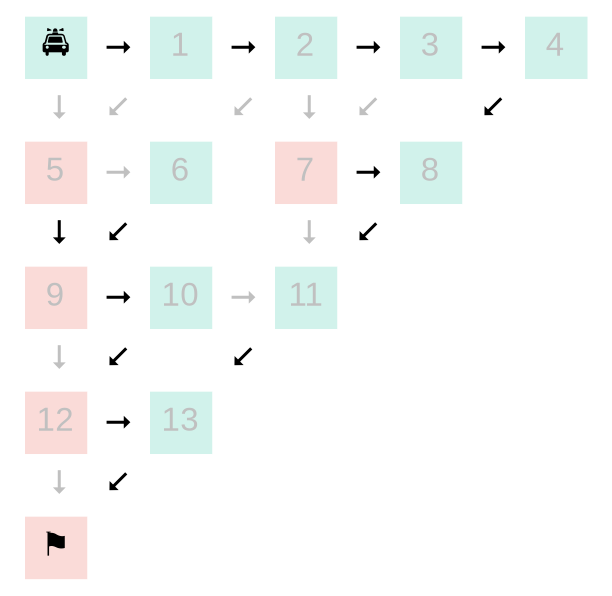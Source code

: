 digraph {
	node [shape=plaintext, fontsize=16, fontname=arial ]
	a[label=<<TABLE BORDER="0" CELLBORDER="0" CELLSPACING="0" COLOR="#ffffff">
	<TR>
		<TD width="30" height="30" fixedsize="true" BGCOLOR="#D1F2EB"><FONT COLOR="black">&#128660;</FONT></TD>
		<TD width="30" height="30" fixedsize="true" BGCOLOR="white">&#11106;</TD>
		<TD width="30" height="30" fixedsize="true" BGCOLOR="#D1F2EB"><FONT COLOR="gray">1</FONT></TD>
		<TD width="30" height="30" fixedsize="true" BGCOLOR="white">&#11106;</TD>
		<TD width="30" height="30" fixedsize="true" BGCOLOR="#D1F2EB"><FONT COLOR="gray">2</FONT></TD>
		<TD width="30" height="30" fixedsize="true" BGCOLOR="white">&#11106;</TD>
		<TD width="30" height="30" fixedsize="true" BGCOLOR="#D1F2EB"><FONT COLOR="gray">3</FONT></TD>
		<TD width="30" height="30" fixedsize="true" BGCOLOR="white">&#11106;</TD>
		<TD width="30" height="30" fixedsize="true" BGCOLOR="#D1F2EB"><FONT COLOR="gray">4</FONT></TD>
	</TR>
	<TR>
		<TD width="30" height="30" fixedsize="true" BGCOLOR="white"><FONT COLOR="gray"> &#11107;</FONT></TD>
		<TD width="30" height="30" fixedsize="true" BGCOLOR="white"><FONT COLOR="gray">&#11113;</FONT></TD>
		<TD width="30" height="30" fixedsize="true" BGCOLOR="white"></TD>
		<TD width="30" height="30" fixedsize="true" BGCOLOR="white"><FONT COLOR="gray">&#11113;</FONT></TD>
		<TD width="30" height="30" fixedsize="true" BGCOLOR="white"><FONT COLOR="gray"> &#11107;</FONT></TD>
		<TD width="30" height="30" fixedsize="true" BGCOLOR="white"><FONT COLOR="gray">&#11113;</FONT></TD>
		<TD width="30" height="30" fixedsize="true" BGCOLOR="white"></TD>
		<TD width="30" height="30" fixedsize="true" BGCOLOR="white">&#11113;</TD>
		<TD width="30" height="30" fixedsize="true" BGCOLOR="white"></TD>
	</TR>
	<TR>
		<TD width="30" height="30" fixedsize="true" BGCOLOR="#FADBD8"><FONT COLOR="gray">5</FONT></TD>
		<TD width="30" height="30" fixedsize="true" BGCOLOR="white"><FONT COLOR="gray">&#11106;</FONT></TD>
		<TD width="30" height="30" fixedsize="true" BGCOLOR="#D1F2EB"><FONT COLOR="gray">6</FONT></TD>
		<TD width="30" height="30" fixedsize="true" BGCOLOR="white"></TD>
		<TD width="30" height="30" fixedsize="true" BGCOLOR="#FADBD8"><FONT COLOR="gray">7</FONT></TD>
		<TD width="30" height="30" fixedsize="true" BGCOLOR="white">&#11106;</TD>
		<TD width="30" height="30" fixedsize="true" BGCOLOR="#D1F2EB"><FONT COLOR="gray">8</FONT></TD>
		<TD width="30" height="30" fixedsize="true" BGCOLOR="white"></TD>
		<TD width="30" height="30" fixedsize="true" BGCOLOR="white"></TD>
	</TR>
	<TR>
		<TD width="30" height="30" fixedsize="true" BGCOLOR="white"> &#11107;</TD>
		<TD width="30" height="30" fixedsize="true" BGCOLOR="white">&#11113;</TD>
		<TD width="30" height="30" fixedsize="true" BGCOLOR="white"></TD>
		<TD width="30" height="30" fixedsize="true" BGCOLOR="white"></TD>
		<TD width="30" height="30" fixedsize="true" BGCOLOR="white"><FONT COLOR="gray"> &#11107;</FONT></TD>
		<TD width="30" height="30" fixedsize="true" BGCOLOR="white">&#11113;</TD>
		<TD width="30" height="30" fixedsize="true" BGCOLOR="white"></TD>
		<TD width="30" height="30" fixedsize="true" BGCOLOR="white"></TD>
		<TD width="30" height="30" fixedsize="true" BGCOLOR="white"></TD>
	</TR>
	<TR>
		<TD width="30" height="30" fixedsize="true" BGCOLOR="#FADBD8"><FONT COLOR="gray">9</FONT></TD>
		<TD width="30" height="30" fixedsize="true" BGCOLOR="white">&#11106;</TD>
		<TD width="30" height="30" fixedsize="true" BGCOLOR="#D1F2EB"><FONT COLOR="gray">10</FONT></TD>
		<TD width="30" height="30" fixedsize="true" BGCOLOR="white"><FONT COLOR="gray">&#11106;</FONT></TD>
		<TD width="30" height="30" fixedsize="true" BGCOLOR="#D1F2EB"><FONT COLOR="gray">11</FONT></TD>
		<TD width="30" height="30" fixedsize="true" BGCOLOR="white"></TD>
		<TD width="30" height="30" fixedsize="true" BGCOLOR="white"></TD>
		<TD width="30" height="30" fixedsize="true" BGCOLOR="white"></TD>
		<TD width="30" height="30" fixedsize="true" BGCOLOR="white"></TD>
	</TR>
	<TR>
		<TD width="30" height="30" fixedsize="true" BGCOLOR="white"><FONT COLOR="gray"> &#11107;</FONT></TD>
		<TD width="30" height="30" fixedsize="true" BGCOLOR="white">&#11113;</TD>
		<TD width="30" height="30" fixedsize="true" BGCOLOR="white"></TD>
		<TD width="30" height="30" fixedsize="true" BGCOLOR="white">&#11113;</TD>
		<TD width="30" height="30" fixedsize="true" BGCOLOR="white"></TD>
		<TD width="30" height="30" fixedsize="true" BGCOLOR="white"></TD>
		<TD width="30" height="30" fixedsize="true" BGCOLOR="white"></TD>
		<TD width="30" height="30" fixedsize="true" BGCOLOR="white"></TD>
		<TD width="30" height="30" fixedsize="true" BGCOLOR="white"></TD>
	</TR>
	<TR>
		<TD width="30" height="30" fixedsize="true" BGCOLOR="#FADBD8"><FONT COLOR="gray">12</FONT></TD>
		<TD width="30" height="30" fixedsize="true" BGCOLOR="white">&#11106;</TD>
		<TD width="30" height="30" fixedsize="true" BGCOLOR="#D1F2EB"><FONT COLOR="gray">13</FONT></TD>
		<TD width="30" height="30" fixedsize="true" BGCOLOR="white"></TD>
		<TD width="30" height="30" fixedsize="true" BGCOLOR="white"></TD>
		<TD width="30" height="30" fixedsize="true" BGCOLOR="white"></TD>
		<TD width="30" height="30" fixedsize="true" BGCOLOR="white"></TD>
		<TD width="30" height="30" fixedsize="true" BGCOLOR="white"></TD>
		<TD width="30" height="30" fixedsize="true" BGCOLOR="white"></TD>
	</TR>
	<TR>
		<TD width="30" height="30" fixedsize="true" BGCOLOR="white"><FONT COLOR="gray"> &#11107;</FONT></TD>
		<TD width="30" height="30" fixedsize="true" BGCOLOR="white">&#11113;</TD>
		<TD width="30" height="30" fixedsize="true" BGCOLOR="white"></TD>
		<TD width="30" height="30" fixedsize="true" BGCOLOR="white"></TD>
		<TD width="30" height="30" fixedsize="true" BGCOLOR="white"></TD>
		<TD width="30" height="30" fixedsize="true" BGCOLOR="white"></TD>
		<TD width="30" height="30" fixedsize="true" BGCOLOR="white"></TD>
		<TD width="30" height="30" fixedsize="true" BGCOLOR="white"></TD>
		<TD width="30" height="30" fixedsize="true" BGCOLOR="white"></TD>
	</TR>
	<TR>
		<TD width="30" height="30" fixedsize="true" BGCOLOR="#FADBD8"><FONT COLOR="black">&#9873;</FONT></TD>
		<TD width="30" height="30" fixedsize="true" BGCOLOR="white"></TD>
		<TD width="30" height="30" fixedsize="true" BGCOLOR="white"></TD>
		<TD width="30" height="30" fixedsize="true" BGCOLOR="white"></TD>
		<TD width="30" height="30" fixedsize="true" BGCOLOR="white"></TD>
		<TD width="30" height="30" fixedsize="true" BGCOLOR="white"></TD>
		<TD width="30" height="30" fixedsize="true" BGCOLOR="white"></TD>
		<TD width="30" height="30" fixedsize="true" BGCOLOR="white"></TD>
		<TD width="30" height="30" fixedsize="true" BGCOLOR="white"></TD>
	</TR>
	</TABLE>>];
}
